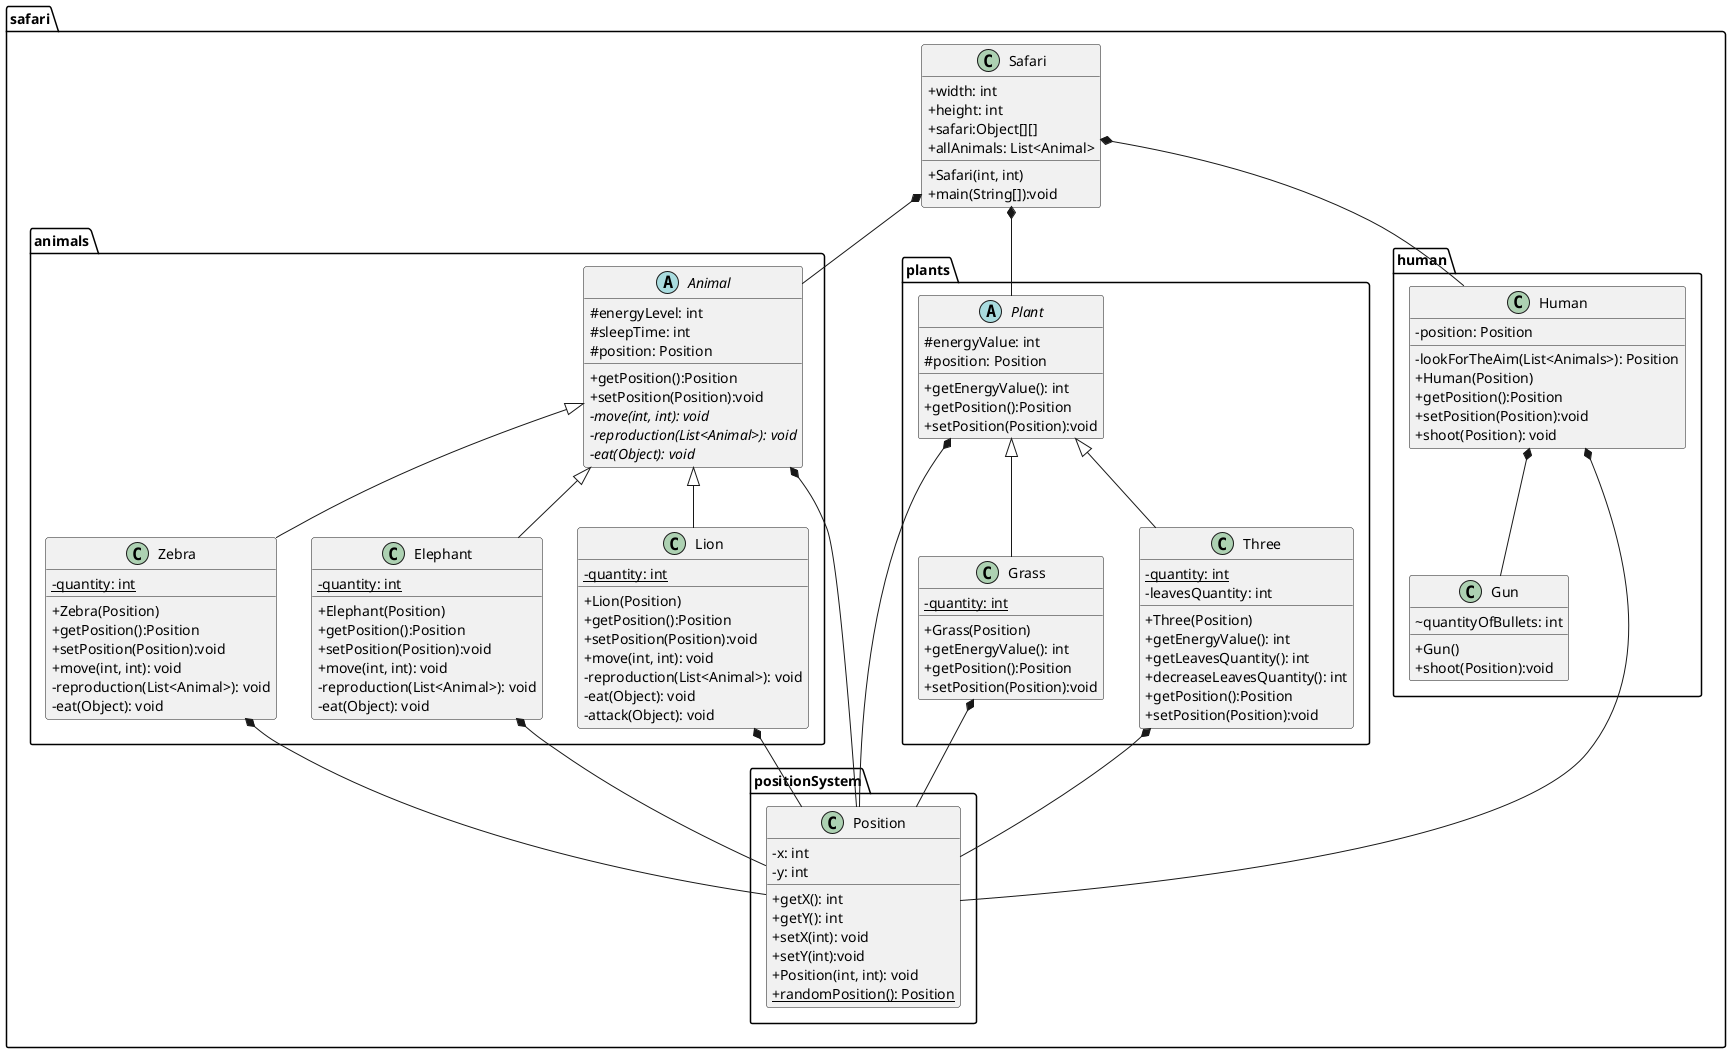 @startuml
skinparam classAttributeIconSize 0

package safari.animals{
    abstract class Animal{
        #energyLevel: int
        #sleepTime: int
        #position: Position
        +getPosition():Position
        +setPosition(Position):void
        -{abstract}move(int, int): void
        -{abstract}reproduction(List<Animal>): void
        -{abstract}eat(Object): void
    }
    class Zebra{
        -{static}quantity: int
        +Zebra(Position)
        +getPosition():Position
        +setPosition(Position):void
        +move(int, int): void
        -reproduction(List<Animal>): void
        -eat(Object): void
    }
    class Elephant{
        -{static}quantity: int
        +Elephant(Position)
        +getPosition():Position
        +setPosition(Position):void
        +move(int, int): void
        -reproduction(List<Animal>): void
        -eat(Object): void
    }
    class Lion{
        -{static}quantity: int
        +Lion(Position)
        +getPosition():Position
        +setPosition(Position):void
        +move(int, int): void
        -reproduction(List<Animal>): void
        -eat(Object): void
        -attack(Object): void
    }

    Animal <|-- Zebra
    Animal <|-- Elephant
    Animal <|-- Lion
}
package safari.plants{
    abstract class Plant{
        #energyValue: int
        #position: Position
        +getEnergyValue(): int
        +getPosition():Position
        +setPosition(Position):void
    }
    class Grass{
        -{static}quantity: int
        +Grass(Position)
        +getEnergyValue(): int
        +getPosition():Position
        +setPosition(Position):void
    }
    class Three{
        -{static}quantity: int
        -leavesQuantity: int
        +Three(Position)
        +getEnergyValue(): int
        +getLeavesQuantity(): int
        +decreaseLeavesQuantity(): int
        +getPosition():Position
        +setPosition(Position):void
    }

    Plant <|-- Grass
    Plant <|-- Three
}

package safari.human{
    class Human{
        -position: Position
        -lookForTheAim(List<Animals>): Position
        +Human(Position)
        +getPosition():Position
        +setPosition(Position):void
        +shoot(Position): void
    }
    class Gun{
        ~quantityOfBullets: int
        +Gun()
        +shoot(Position):void
    }
    Human *-- Gun
}

package safari{
    class Safari{
        +width: int
        +height: int
        +safari:Object[][]
        +allAnimals: List<Animal>
        +Safari(int, int)
        +main(String[]):void
    }

    Safari *-- Animal
    Safari *-- Plant
    Safari *-- Human
}
package safari.positionSystem{
    class Position{
        -x: int
        -y: int
        +getX(): int
        +getY(): int
        +setX(int): void
        +setY(int):void
        +Position(int, int): void
        +{static}randomPosition(): Position
    }

    Animal *-- Position
    Zebra *-- Position
    Elephant *-- Position
    Lion *-- Position

    Plant *-- Position
    Grass *-- Position
    Three *-- Position
    Human *-- Position
}

@enduml